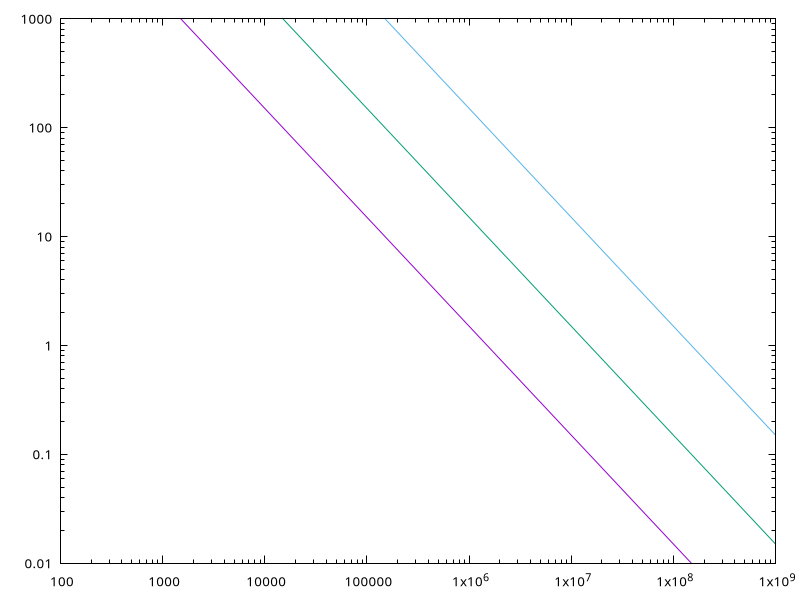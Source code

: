 set key autotitle columnhead
set logscale xy
set logscale zcb

# set title "Channel Distribution vs Capacity and Fee Rate"
# set xlabel "Capacity (sat)"
# set ylabel "Fee Rate (bps)"
# set zlabel "Num Channels" offset 0,7

set terminal pngcairo size 800,600 enhanced font 'Verdana,10'
set output 'feelocus.png'

vsize = 150
feerate1(x) = 1 * 1e4 * vsize / x
feerate10(x) = 10 * 1e4 * vsize / x
feerate100(x) = 100 * 1e4 * vsize / x

set xrange [100:1e9]
set yrange [0.01:1000]
plot feerate1(x) with lines, feerate10(x) with lines, feerate100(x) with lines

